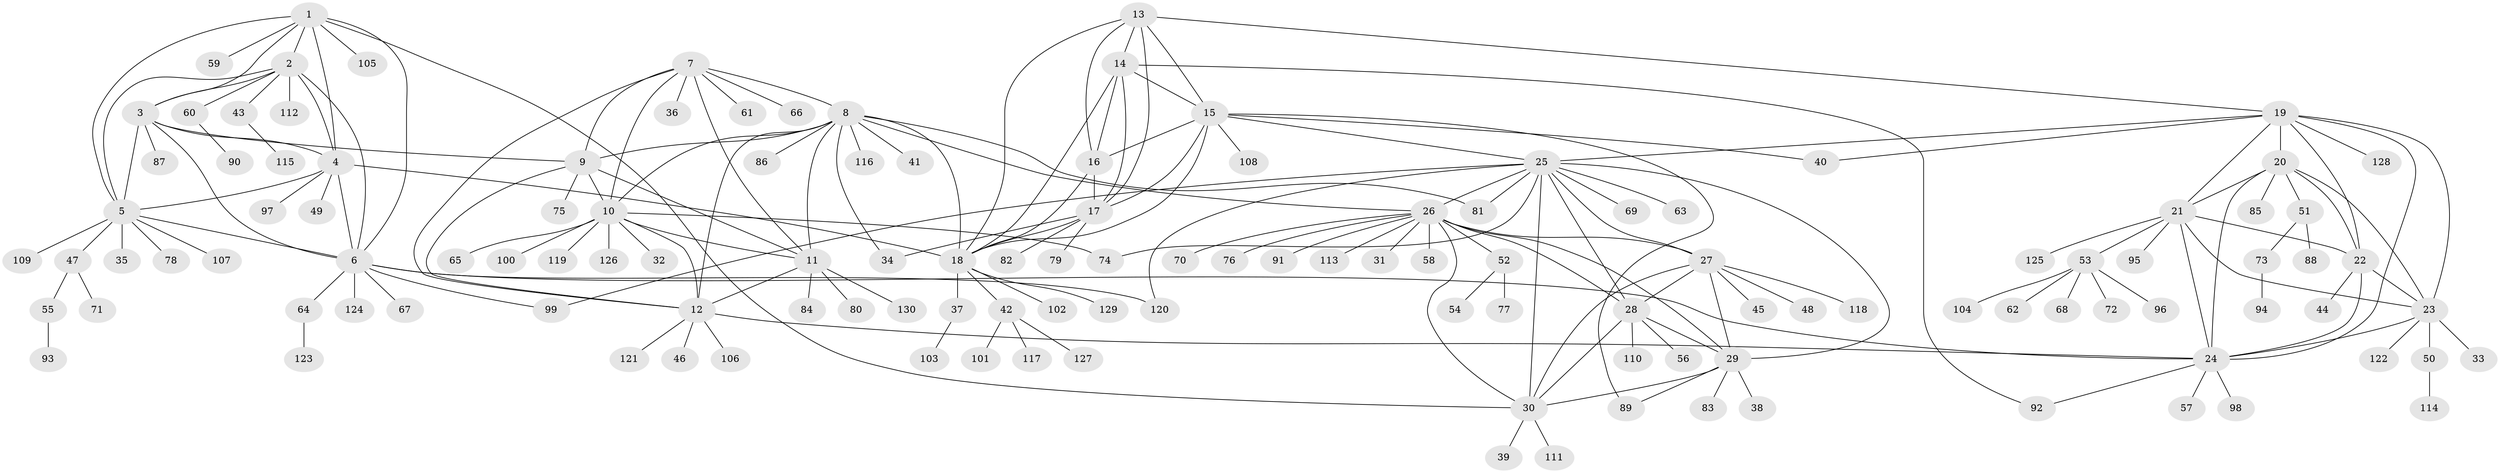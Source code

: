 // Generated by graph-tools (version 1.1) at 2025/02/03/09/25 03:02:36]
// undirected, 130 vertices, 193 edges
graph export_dot {
graph [start="1"]
  node [color=gray90,style=filled];
  1;
  2;
  3;
  4;
  5;
  6;
  7;
  8;
  9;
  10;
  11;
  12;
  13;
  14;
  15;
  16;
  17;
  18;
  19;
  20;
  21;
  22;
  23;
  24;
  25;
  26;
  27;
  28;
  29;
  30;
  31;
  32;
  33;
  34;
  35;
  36;
  37;
  38;
  39;
  40;
  41;
  42;
  43;
  44;
  45;
  46;
  47;
  48;
  49;
  50;
  51;
  52;
  53;
  54;
  55;
  56;
  57;
  58;
  59;
  60;
  61;
  62;
  63;
  64;
  65;
  66;
  67;
  68;
  69;
  70;
  71;
  72;
  73;
  74;
  75;
  76;
  77;
  78;
  79;
  80;
  81;
  82;
  83;
  84;
  85;
  86;
  87;
  88;
  89;
  90;
  91;
  92;
  93;
  94;
  95;
  96;
  97;
  98;
  99;
  100;
  101;
  102;
  103;
  104;
  105;
  106;
  107;
  108;
  109;
  110;
  111;
  112;
  113;
  114;
  115;
  116;
  117;
  118;
  119;
  120;
  121;
  122;
  123;
  124;
  125;
  126;
  127;
  128;
  129;
  130;
  1 -- 2;
  1 -- 3;
  1 -- 4;
  1 -- 5;
  1 -- 6;
  1 -- 30;
  1 -- 59;
  1 -- 105;
  2 -- 3;
  2 -- 4;
  2 -- 5;
  2 -- 6;
  2 -- 43;
  2 -- 60;
  2 -- 112;
  3 -- 4;
  3 -- 5;
  3 -- 6;
  3 -- 9;
  3 -- 87;
  4 -- 5;
  4 -- 6;
  4 -- 18;
  4 -- 49;
  4 -- 97;
  5 -- 6;
  5 -- 35;
  5 -- 47;
  5 -- 78;
  5 -- 107;
  5 -- 109;
  6 -- 24;
  6 -- 64;
  6 -- 67;
  6 -- 99;
  6 -- 120;
  6 -- 124;
  7 -- 8;
  7 -- 9;
  7 -- 10;
  7 -- 11;
  7 -- 12;
  7 -- 36;
  7 -- 61;
  7 -- 66;
  8 -- 9;
  8 -- 10;
  8 -- 11;
  8 -- 12;
  8 -- 18;
  8 -- 26;
  8 -- 34;
  8 -- 41;
  8 -- 81;
  8 -- 86;
  8 -- 116;
  9 -- 10;
  9 -- 11;
  9 -- 12;
  9 -- 75;
  10 -- 11;
  10 -- 12;
  10 -- 32;
  10 -- 65;
  10 -- 74;
  10 -- 100;
  10 -- 119;
  10 -- 126;
  11 -- 12;
  11 -- 80;
  11 -- 84;
  11 -- 130;
  12 -- 24;
  12 -- 46;
  12 -- 106;
  12 -- 121;
  13 -- 14;
  13 -- 15;
  13 -- 16;
  13 -- 17;
  13 -- 18;
  13 -- 19;
  14 -- 15;
  14 -- 16;
  14 -- 17;
  14 -- 18;
  14 -- 92;
  15 -- 16;
  15 -- 17;
  15 -- 18;
  15 -- 25;
  15 -- 40;
  15 -- 89;
  15 -- 108;
  16 -- 17;
  16 -- 18;
  17 -- 18;
  17 -- 34;
  17 -- 79;
  17 -- 82;
  18 -- 37;
  18 -- 42;
  18 -- 102;
  18 -- 129;
  19 -- 20;
  19 -- 21;
  19 -- 22;
  19 -- 23;
  19 -- 24;
  19 -- 25;
  19 -- 40;
  19 -- 128;
  20 -- 21;
  20 -- 22;
  20 -- 23;
  20 -- 24;
  20 -- 51;
  20 -- 85;
  21 -- 22;
  21 -- 23;
  21 -- 24;
  21 -- 53;
  21 -- 95;
  21 -- 125;
  22 -- 23;
  22 -- 24;
  22 -- 44;
  23 -- 24;
  23 -- 33;
  23 -- 50;
  23 -- 122;
  24 -- 57;
  24 -- 92;
  24 -- 98;
  25 -- 26;
  25 -- 27;
  25 -- 28;
  25 -- 29;
  25 -- 30;
  25 -- 63;
  25 -- 69;
  25 -- 74;
  25 -- 81;
  25 -- 99;
  25 -- 120;
  26 -- 27;
  26 -- 28;
  26 -- 29;
  26 -- 30;
  26 -- 31;
  26 -- 52;
  26 -- 58;
  26 -- 70;
  26 -- 76;
  26 -- 91;
  26 -- 113;
  27 -- 28;
  27 -- 29;
  27 -- 30;
  27 -- 45;
  27 -- 48;
  27 -- 118;
  28 -- 29;
  28 -- 30;
  28 -- 56;
  28 -- 110;
  29 -- 30;
  29 -- 38;
  29 -- 83;
  29 -- 89;
  30 -- 39;
  30 -- 111;
  37 -- 103;
  42 -- 101;
  42 -- 117;
  42 -- 127;
  43 -- 115;
  47 -- 55;
  47 -- 71;
  50 -- 114;
  51 -- 73;
  51 -- 88;
  52 -- 54;
  52 -- 77;
  53 -- 62;
  53 -- 68;
  53 -- 72;
  53 -- 96;
  53 -- 104;
  55 -- 93;
  60 -- 90;
  64 -- 123;
  73 -- 94;
}
